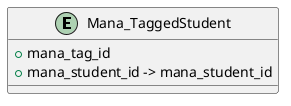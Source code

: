 
@startuml

entity "Mana_TaggedStudent" {
    + mana_tag_id
    + mana_student_id -> mana_student_id
}

@enduml

